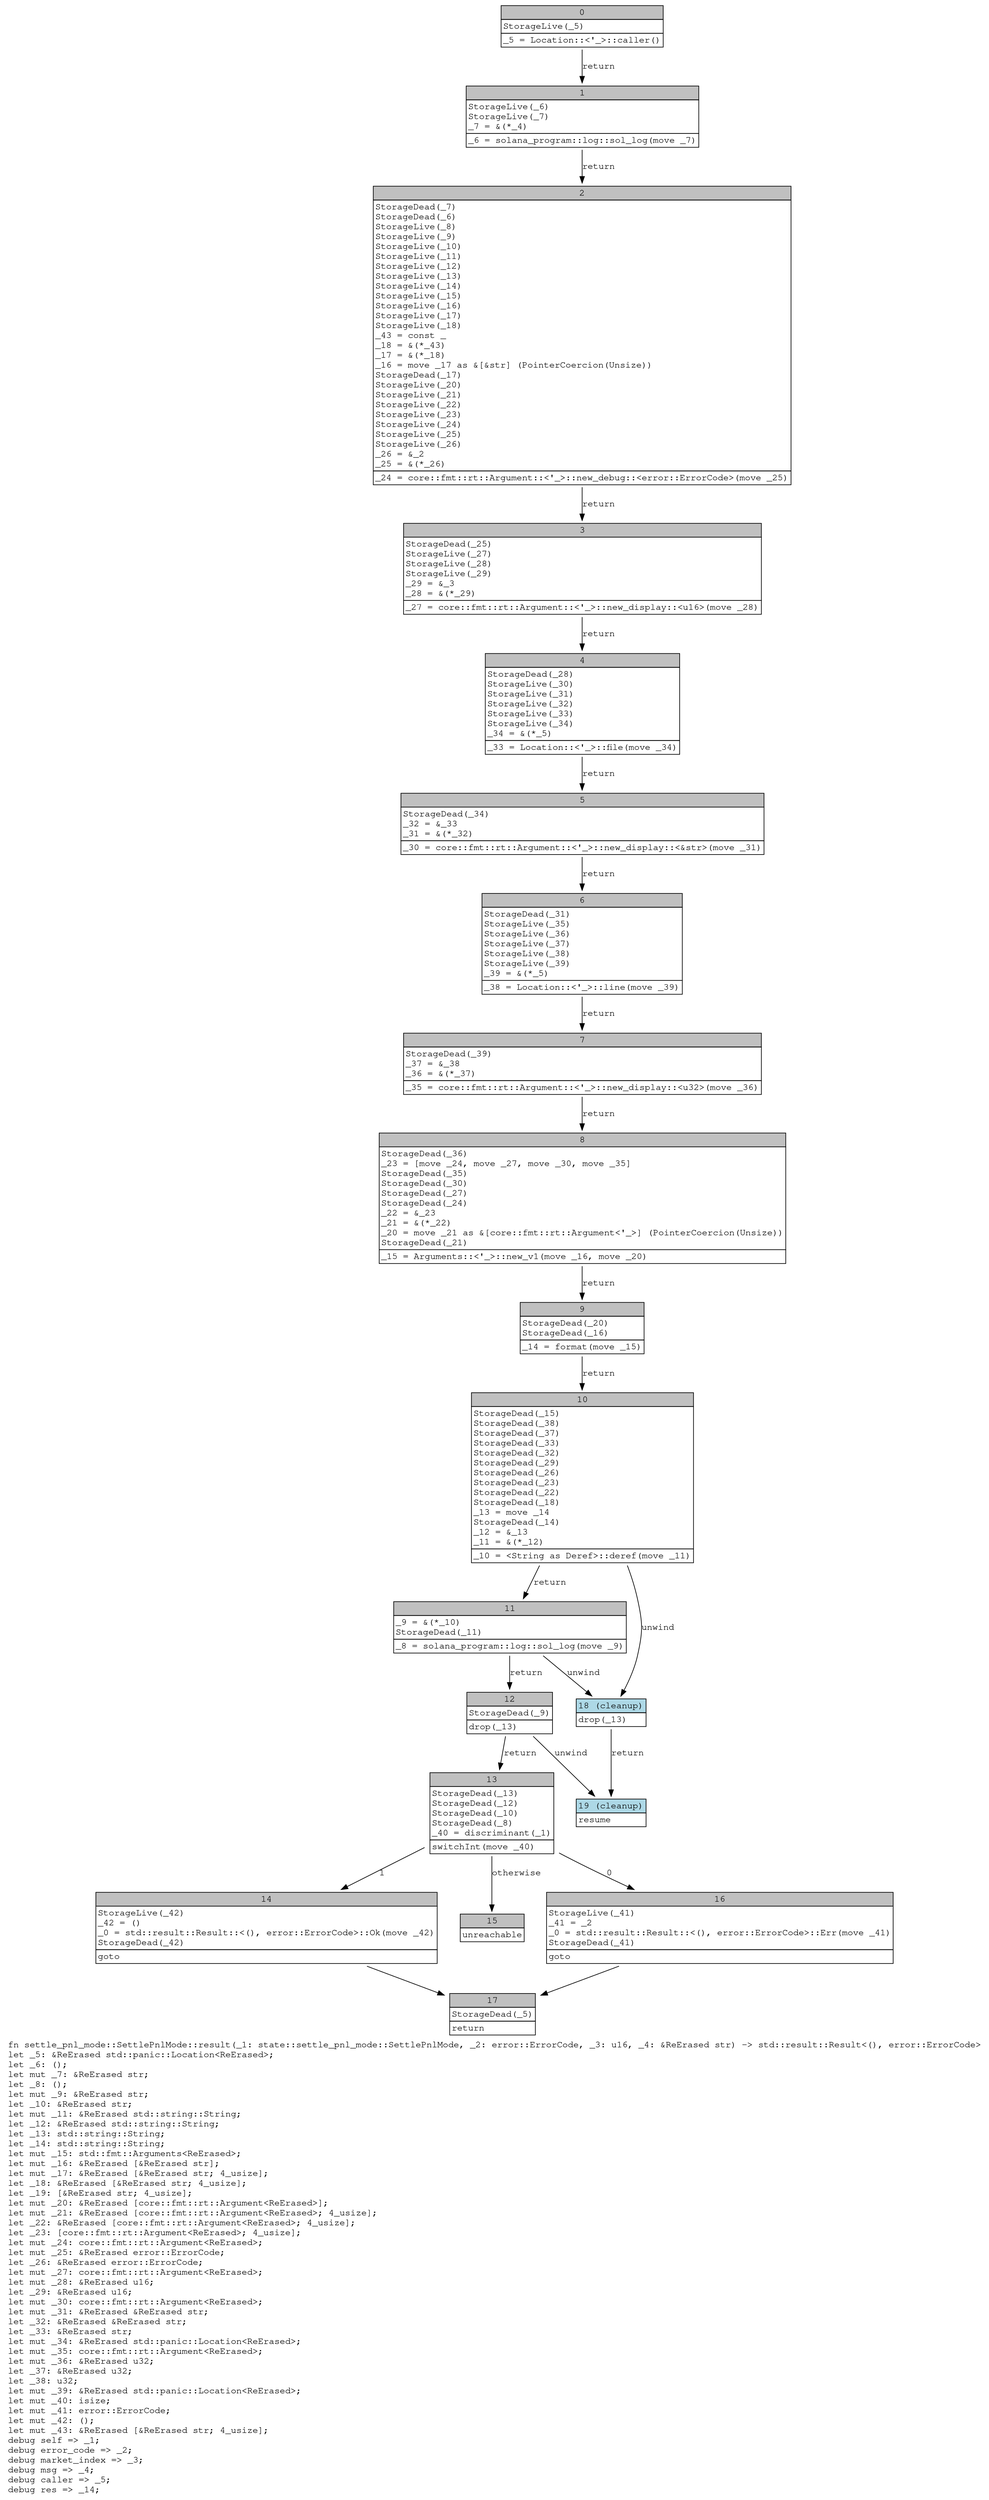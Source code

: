 digraph Mir_0_3916 {
    graph [fontname="Courier, monospace"];
    node [fontname="Courier, monospace"];
    edge [fontname="Courier, monospace"];
    label=<fn settle_pnl_mode::SettlePnlMode::result(_1: state::settle_pnl_mode::SettlePnlMode, _2: error::ErrorCode, _3: u16, _4: &amp;ReErased str) -&gt; std::result::Result&lt;(), error::ErrorCode&gt;<br align="left"/>let _5: &amp;ReErased std::panic::Location&lt;ReErased&gt;;<br align="left"/>let _6: ();<br align="left"/>let mut _7: &amp;ReErased str;<br align="left"/>let _8: ();<br align="left"/>let mut _9: &amp;ReErased str;<br align="left"/>let _10: &amp;ReErased str;<br align="left"/>let mut _11: &amp;ReErased std::string::String;<br align="left"/>let _12: &amp;ReErased std::string::String;<br align="left"/>let _13: std::string::String;<br align="left"/>let _14: std::string::String;<br align="left"/>let mut _15: std::fmt::Arguments&lt;ReErased&gt;;<br align="left"/>let mut _16: &amp;ReErased [&amp;ReErased str];<br align="left"/>let mut _17: &amp;ReErased [&amp;ReErased str; 4_usize];<br align="left"/>let _18: &amp;ReErased [&amp;ReErased str; 4_usize];<br align="left"/>let _19: [&amp;ReErased str; 4_usize];<br align="left"/>let mut _20: &amp;ReErased [core::fmt::rt::Argument&lt;ReErased&gt;];<br align="left"/>let mut _21: &amp;ReErased [core::fmt::rt::Argument&lt;ReErased&gt;; 4_usize];<br align="left"/>let _22: &amp;ReErased [core::fmt::rt::Argument&lt;ReErased&gt;; 4_usize];<br align="left"/>let _23: [core::fmt::rt::Argument&lt;ReErased&gt;; 4_usize];<br align="left"/>let mut _24: core::fmt::rt::Argument&lt;ReErased&gt;;<br align="left"/>let mut _25: &amp;ReErased error::ErrorCode;<br align="left"/>let _26: &amp;ReErased error::ErrorCode;<br align="left"/>let mut _27: core::fmt::rt::Argument&lt;ReErased&gt;;<br align="left"/>let mut _28: &amp;ReErased u16;<br align="left"/>let _29: &amp;ReErased u16;<br align="left"/>let mut _30: core::fmt::rt::Argument&lt;ReErased&gt;;<br align="left"/>let mut _31: &amp;ReErased &amp;ReErased str;<br align="left"/>let _32: &amp;ReErased &amp;ReErased str;<br align="left"/>let _33: &amp;ReErased str;<br align="left"/>let mut _34: &amp;ReErased std::panic::Location&lt;ReErased&gt;;<br align="left"/>let mut _35: core::fmt::rt::Argument&lt;ReErased&gt;;<br align="left"/>let mut _36: &amp;ReErased u32;<br align="left"/>let _37: &amp;ReErased u32;<br align="left"/>let _38: u32;<br align="left"/>let mut _39: &amp;ReErased std::panic::Location&lt;ReErased&gt;;<br align="left"/>let mut _40: isize;<br align="left"/>let mut _41: error::ErrorCode;<br align="left"/>let mut _42: ();<br align="left"/>let mut _43: &amp;ReErased [&amp;ReErased str; 4_usize];<br align="left"/>debug self =&gt; _1;<br align="left"/>debug error_code =&gt; _2;<br align="left"/>debug market_index =&gt; _3;<br align="left"/>debug msg =&gt; _4;<br align="left"/>debug caller =&gt; _5;<br align="left"/>debug res =&gt; _14;<br align="left"/>>;
    bb0__0_3916 [shape="none", label=<<table border="0" cellborder="1" cellspacing="0"><tr><td bgcolor="gray" align="center" colspan="1">0</td></tr><tr><td align="left" balign="left">StorageLive(_5)<br/></td></tr><tr><td align="left">_5 = Location::&lt;'_&gt;::caller()</td></tr></table>>];
    bb1__0_3916 [shape="none", label=<<table border="0" cellborder="1" cellspacing="0"><tr><td bgcolor="gray" align="center" colspan="1">1</td></tr><tr><td align="left" balign="left">StorageLive(_6)<br/>StorageLive(_7)<br/>_7 = &amp;(*_4)<br/></td></tr><tr><td align="left">_6 = solana_program::log::sol_log(move _7)</td></tr></table>>];
    bb2__0_3916 [shape="none", label=<<table border="0" cellborder="1" cellspacing="0"><tr><td bgcolor="gray" align="center" colspan="1">2</td></tr><tr><td align="left" balign="left">StorageDead(_7)<br/>StorageDead(_6)<br/>StorageLive(_8)<br/>StorageLive(_9)<br/>StorageLive(_10)<br/>StorageLive(_11)<br/>StorageLive(_12)<br/>StorageLive(_13)<br/>StorageLive(_14)<br/>StorageLive(_15)<br/>StorageLive(_16)<br/>StorageLive(_17)<br/>StorageLive(_18)<br/>_43 = const _<br/>_18 = &amp;(*_43)<br/>_17 = &amp;(*_18)<br/>_16 = move _17 as &amp;[&amp;str] (PointerCoercion(Unsize))<br/>StorageDead(_17)<br/>StorageLive(_20)<br/>StorageLive(_21)<br/>StorageLive(_22)<br/>StorageLive(_23)<br/>StorageLive(_24)<br/>StorageLive(_25)<br/>StorageLive(_26)<br/>_26 = &amp;_2<br/>_25 = &amp;(*_26)<br/></td></tr><tr><td align="left">_24 = core::fmt::rt::Argument::&lt;'_&gt;::new_debug::&lt;error::ErrorCode&gt;(move _25)</td></tr></table>>];
    bb3__0_3916 [shape="none", label=<<table border="0" cellborder="1" cellspacing="0"><tr><td bgcolor="gray" align="center" colspan="1">3</td></tr><tr><td align="left" balign="left">StorageDead(_25)<br/>StorageLive(_27)<br/>StorageLive(_28)<br/>StorageLive(_29)<br/>_29 = &amp;_3<br/>_28 = &amp;(*_29)<br/></td></tr><tr><td align="left">_27 = core::fmt::rt::Argument::&lt;'_&gt;::new_display::&lt;u16&gt;(move _28)</td></tr></table>>];
    bb4__0_3916 [shape="none", label=<<table border="0" cellborder="1" cellspacing="0"><tr><td bgcolor="gray" align="center" colspan="1">4</td></tr><tr><td align="left" balign="left">StorageDead(_28)<br/>StorageLive(_30)<br/>StorageLive(_31)<br/>StorageLive(_32)<br/>StorageLive(_33)<br/>StorageLive(_34)<br/>_34 = &amp;(*_5)<br/></td></tr><tr><td align="left">_33 = Location::&lt;'_&gt;::file(move _34)</td></tr></table>>];
    bb5__0_3916 [shape="none", label=<<table border="0" cellborder="1" cellspacing="0"><tr><td bgcolor="gray" align="center" colspan="1">5</td></tr><tr><td align="left" balign="left">StorageDead(_34)<br/>_32 = &amp;_33<br/>_31 = &amp;(*_32)<br/></td></tr><tr><td align="left">_30 = core::fmt::rt::Argument::&lt;'_&gt;::new_display::&lt;&amp;str&gt;(move _31)</td></tr></table>>];
    bb6__0_3916 [shape="none", label=<<table border="0" cellborder="1" cellspacing="0"><tr><td bgcolor="gray" align="center" colspan="1">6</td></tr><tr><td align="left" balign="left">StorageDead(_31)<br/>StorageLive(_35)<br/>StorageLive(_36)<br/>StorageLive(_37)<br/>StorageLive(_38)<br/>StorageLive(_39)<br/>_39 = &amp;(*_5)<br/></td></tr><tr><td align="left">_38 = Location::&lt;'_&gt;::line(move _39)</td></tr></table>>];
    bb7__0_3916 [shape="none", label=<<table border="0" cellborder="1" cellspacing="0"><tr><td bgcolor="gray" align="center" colspan="1">7</td></tr><tr><td align="left" balign="left">StorageDead(_39)<br/>_37 = &amp;_38<br/>_36 = &amp;(*_37)<br/></td></tr><tr><td align="left">_35 = core::fmt::rt::Argument::&lt;'_&gt;::new_display::&lt;u32&gt;(move _36)</td></tr></table>>];
    bb8__0_3916 [shape="none", label=<<table border="0" cellborder="1" cellspacing="0"><tr><td bgcolor="gray" align="center" colspan="1">8</td></tr><tr><td align="left" balign="left">StorageDead(_36)<br/>_23 = [move _24, move _27, move _30, move _35]<br/>StorageDead(_35)<br/>StorageDead(_30)<br/>StorageDead(_27)<br/>StorageDead(_24)<br/>_22 = &amp;_23<br/>_21 = &amp;(*_22)<br/>_20 = move _21 as &amp;[core::fmt::rt::Argument&lt;'_&gt;] (PointerCoercion(Unsize))<br/>StorageDead(_21)<br/></td></tr><tr><td align="left">_15 = Arguments::&lt;'_&gt;::new_v1(move _16, move _20)</td></tr></table>>];
    bb9__0_3916 [shape="none", label=<<table border="0" cellborder="1" cellspacing="0"><tr><td bgcolor="gray" align="center" colspan="1">9</td></tr><tr><td align="left" balign="left">StorageDead(_20)<br/>StorageDead(_16)<br/></td></tr><tr><td align="left">_14 = format(move _15)</td></tr></table>>];
    bb10__0_3916 [shape="none", label=<<table border="0" cellborder="1" cellspacing="0"><tr><td bgcolor="gray" align="center" colspan="1">10</td></tr><tr><td align="left" balign="left">StorageDead(_15)<br/>StorageDead(_38)<br/>StorageDead(_37)<br/>StorageDead(_33)<br/>StorageDead(_32)<br/>StorageDead(_29)<br/>StorageDead(_26)<br/>StorageDead(_23)<br/>StorageDead(_22)<br/>StorageDead(_18)<br/>_13 = move _14<br/>StorageDead(_14)<br/>_12 = &amp;_13<br/>_11 = &amp;(*_12)<br/></td></tr><tr><td align="left">_10 = &lt;String as Deref&gt;::deref(move _11)</td></tr></table>>];
    bb11__0_3916 [shape="none", label=<<table border="0" cellborder="1" cellspacing="0"><tr><td bgcolor="gray" align="center" colspan="1">11</td></tr><tr><td align="left" balign="left">_9 = &amp;(*_10)<br/>StorageDead(_11)<br/></td></tr><tr><td align="left">_8 = solana_program::log::sol_log(move _9)</td></tr></table>>];
    bb12__0_3916 [shape="none", label=<<table border="0" cellborder="1" cellspacing="0"><tr><td bgcolor="gray" align="center" colspan="1">12</td></tr><tr><td align="left" balign="left">StorageDead(_9)<br/></td></tr><tr><td align="left">drop(_13)</td></tr></table>>];
    bb13__0_3916 [shape="none", label=<<table border="0" cellborder="1" cellspacing="0"><tr><td bgcolor="gray" align="center" colspan="1">13</td></tr><tr><td align="left" balign="left">StorageDead(_13)<br/>StorageDead(_12)<br/>StorageDead(_10)<br/>StorageDead(_8)<br/>_40 = discriminant(_1)<br/></td></tr><tr><td align="left">switchInt(move _40)</td></tr></table>>];
    bb14__0_3916 [shape="none", label=<<table border="0" cellborder="1" cellspacing="0"><tr><td bgcolor="gray" align="center" colspan="1">14</td></tr><tr><td align="left" balign="left">StorageLive(_42)<br/>_42 = ()<br/>_0 = std::result::Result::&lt;(), error::ErrorCode&gt;::Ok(move _42)<br/>StorageDead(_42)<br/></td></tr><tr><td align="left">goto</td></tr></table>>];
    bb15__0_3916 [shape="none", label=<<table border="0" cellborder="1" cellspacing="0"><tr><td bgcolor="gray" align="center" colspan="1">15</td></tr><tr><td align="left">unreachable</td></tr></table>>];
    bb16__0_3916 [shape="none", label=<<table border="0" cellborder="1" cellspacing="0"><tr><td bgcolor="gray" align="center" colspan="1">16</td></tr><tr><td align="left" balign="left">StorageLive(_41)<br/>_41 = _2<br/>_0 = std::result::Result::&lt;(), error::ErrorCode&gt;::Err(move _41)<br/>StorageDead(_41)<br/></td></tr><tr><td align="left">goto</td></tr></table>>];
    bb17__0_3916 [shape="none", label=<<table border="0" cellborder="1" cellspacing="0"><tr><td bgcolor="gray" align="center" colspan="1">17</td></tr><tr><td align="left" balign="left">StorageDead(_5)<br/></td></tr><tr><td align="left">return</td></tr></table>>];
    bb18__0_3916 [shape="none", label=<<table border="0" cellborder="1" cellspacing="0"><tr><td bgcolor="lightblue" align="center" colspan="1">18 (cleanup)</td></tr><tr><td align="left">drop(_13)</td></tr></table>>];
    bb19__0_3916 [shape="none", label=<<table border="0" cellborder="1" cellspacing="0"><tr><td bgcolor="lightblue" align="center" colspan="1">19 (cleanup)</td></tr><tr><td align="left">resume</td></tr></table>>];
    bb0__0_3916 -> bb1__0_3916 [label="return"];
    bb1__0_3916 -> bb2__0_3916 [label="return"];
    bb2__0_3916 -> bb3__0_3916 [label="return"];
    bb3__0_3916 -> bb4__0_3916 [label="return"];
    bb4__0_3916 -> bb5__0_3916 [label="return"];
    bb5__0_3916 -> bb6__0_3916 [label="return"];
    bb6__0_3916 -> bb7__0_3916 [label="return"];
    bb7__0_3916 -> bb8__0_3916 [label="return"];
    bb8__0_3916 -> bb9__0_3916 [label="return"];
    bb9__0_3916 -> bb10__0_3916 [label="return"];
    bb10__0_3916 -> bb11__0_3916 [label="return"];
    bb10__0_3916 -> bb18__0_3916 [label="unwind"];
    bb11__0_3916 -> bb12__0_3916 [label="return"];
    bb11__0_3916 -> bb18__0_3916 [label="unwind"];
    bb12__0_3916 -> bb13__0_3916 [label="return"];
    bb12__0_3916 -> bb19__0_3916 [label="unwind"];
    bb13__0_3916 -> bb16__0_3916 [label="0"];
    bb13__0_3916 -> bb14__0_3916 [label="1"];
    bb13__0_3916 -> bb15__0_3916 [label="otherwise"];
    bb14__0_3916 -> bb17__0_3916 [label=""];
    bb16__0_3916 -> bb17__0_3916 [label=""];
    bb18__0_3916 -> bb19__0_3916 [label="return"];
}
